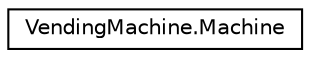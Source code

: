 digraph "그래픽컬한 클래스 계통도"
{
  edge [fontname="Helvetica",fontsize="10",labelfontname="Helvetica",labelfontsize="10"];
  node [fontname="Helvetica",fontsize="10",shape=record];
  rankdir="LR";
  Node1 [label="VendingMachine.Machine",height=0.2,width=0.4,color="black", fillcolor="white", style="filled",URL="$class_vending_machine_1_1_machine.html",tooltip="Product와 Change 클래스의 객체를 만들어주는 클래스 "];
}
